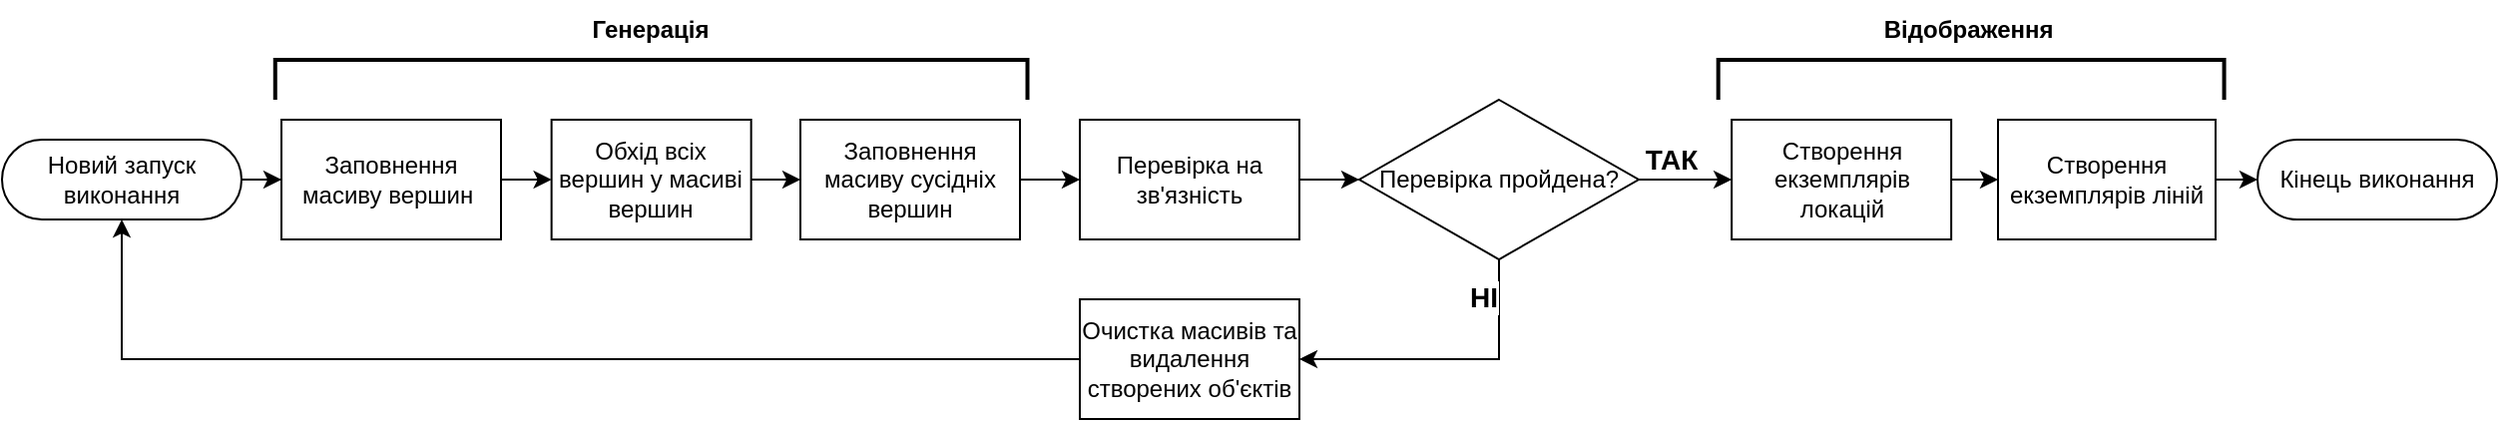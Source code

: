 <mxfile version="21.5.0" type="github" pages="2">
  <diagram id="s-qsPdU9FnbwddISXx5q" name="робота програми">
    <mxGraphModel dx="794" dy="732" grid="1" gridSize="10" guides="1" tooltips="1" connect="1" arrows="1" fold="1" page="1" pageScale="1" pageWidth="827" pageHeight="1169" math="0" shadow="0">
      <root>
        <mxCell id="0" />
        <mxCell id="1" parent="0" />
        <mxCell id="RIyzt7g8l9J-Lm5sSCOb-15" style="edgeStyle=orthogonalEdgeStyle;rounded=0;orthogonalLoop=1;jettySize=auto;html=1;" parent="1" source="RIyzt7g8l9J-Lm5sSCOb-1" target="RIyzt7g8l9J-Lm5sSCOb-2" edge="1">
          <mxGeometry relative="1" as="geometry" />
        </mxCell>
        <mxCell id="RIyzt7g8l9J-Lm5sSCOb-1" value="Заповнення масиву вершин&amp;nbsp;" style="rounded=0;whiteSpace=wrap;html=1;" parent="1" vertex="1">
          <mxGeometry x="140" y="270" width="110" height="60" as="geometry" />
        </mxCell>
        <mxCell id="RIyzt7g8l9J-Lm5sSCOb-16" style="edgeStyle=orthogonalEdgeStyle;rounded=0;orthogonalLoop=1;jettySize=auto;html=1;" parent="1" source="RIyzt7g8l9J-Lm5sSCOb-2" target="RIyzt7g8l9J-Lm5sSCOb-6" edge="1">
          <mxGeometry relative="1" as="geometry" />
        </mxCell>
        <mxCell id="RIyzt7g8l9J-Lm5sSCOb-2" value="Обхід всіх вершин у масиві вершин" style="rounded=0;whiteSpace=wrap;html=1;" parent="1" vertex="1">
          <mxGeometry x="275.32" y="270" width="100" height="60" as="geometry" />
        </mxCell>
        <mxCell id="RIyzt7g8l9J-Lm5sSCOb-12" style="edgeStyle=orthogonalEdgeStyle;rounded=0;orthogonalLoop=1;jettySize=auto;html=1;" parent="1" source="RIyzt7g8l9J-Lm5sSCOb-3" target="RIyzt7g8l9J-Lm5sSCOb-1" edge="1">
          <mxGeometry relative="1" as="geometry" />
        </mxCell>
        <mxCell id="RIyzt7g8l9J-Lm5sSCOb-3" value="Новий запуск виконання" style="rounded=1;whiteSpace=wrap;html=1;arcSize=50;" parent="1" vertex="1">
          <mxGeometry y="280" width="120" height="40" as="geometry" />
        </mxCell>
        <mxCell id="RIyzt7g8l9J-Lm5sSCOb-4" value="Кінець виконання" style="rounded=1;whiteSpace=wrap;html=1;arcSize=50;" parent="1" vertex="1">
          <mxGeometry x="1130" y="280" width="120" height="40" as="geometry" />
        </mxCell>
        <mxCell id="RIyzt7g8l9J-Lm5sSCOb-17" style="edgeStyle=orthogonalEdgeStyle;rounded=0;orthogonalLoop=1;jettySize=auto;html=1;" parent="1" source="RIyzt7g8l9J-Lm5sSCOb-6" target="RIyzt7g8l9J-Lm5sSCOb-8" edge="1">
          <mxGeometry relative="1" as="geometry" />
        </mxCell>
        <mxCell id="RIyzt7g8l9J-Lm5sSCOb-6" value="Заповнення масиву сусідніх вершин" style="rounded=0;whiteSpace=wrap;html=1;" parent="1" vertex="1">
          <mxGeometry x="400" y="270" width="110" height="60" as="geometry" />
        </mxCell>
        <mxCell id="RIyzt7g8l9J-Lm5sSCOb-21" value="НІ" style="edgeStyle=orthogonalEdgeStyle;rounded=0;orthogonalLoop=1;jettySize=auto;html=1;entryX=1;entryY=0.5;entryDx=0;entryDy=0;fontSize=14;fontStyle=1" parent="1" source="RIyzt7g8l9J-Lm5sSCOb-7" target="RIyzt7g8l9J-Lm5sSCOb-9" edge="1">
          <mxGeometry x="-0.747" y="-8" relative="1" as="geometry">
            <Array as="points">
              <mxPoint x="750" y="390" />
            </Array>
            <mxPoint as="offset" />
          </mxGeometry>
        </mxCell>
        <mxCell id="RIyzt7g8l9J-Lm5sSCOb-25" value="ТАК" style="edgeStyle=orthogonalEdgeStyle;rounded=0;orthogonalLoop=1;jettySize=auto;html=1;fontSize=14;fontStyle=1" parent="1" source="RIyzt7g8l9J-Lm5sSCOb-7" target="RIyzt7g8l9J-Lm5sSCOb-10" edge="1">
          <mxGeometry x="-0.333" y="10" relative="1" as="geometry">
            <mxPoint as="offset" />
          </mxGeometry>
        </mxCell>
        <mxCell id="RIyzt7g8l9J-Lm5sSCOb-7" value="Перевірка пройдена?" style="rhombus;whiteSpace=wrap;html=1;" parent="1" vertex="1">
          <mxGeometry x="680" y="260" width="140" height="80" as="geometry" />
        </mxCell>
        <mxCell id="RIyzt7g8l9J-Lm5sSCOb-18" style="edgeStyle=orthogonalEdgeStyle;rounded=0;orthogonalLoop=1;jettySize=auto;html=1;" parent="1" source="RIyzt7g8l9J-Lm5sSCOb-8" target="RIyzt7g8l9J-Lm5sSCOb-7" edge="1">
          <mxGeometry relative="1" as="geometry" />
        </mxCell>
        <mxCell id="RIyzt7g8l9J-Lm5sSCOb-8" value="Перевірка на зв&#39;язність" style="rounded=0;whiteSpace=wrap;html=1;" parent="1" vertex="1">
          <mxGeometry x="540" y="270" width="110" height="60" as="geometry" />
        </mxCell>
        <mxCell id="RIyzt7g8l9J-Lm5sSCOb-22" style="edgeStyle=orthogonalEdgeStyle;rounded=0;orthogonalLoop=1;jettySize=auto;html=1;entryX=0.5;entryY=1;entryDx=0;entryDy=0;" parent="1" source="RIyzt7g8l9J-Lm5sSCOb-9" target="RIyzt7g8l9J-Lm5sSCOb-3" edge="1">
          <mxGeometry relative="1" as="geometry" />
        </mxCell>
        <mxCell id="RIyzt7g8l9J-Lm5sSCOb-9" value="Очистка масивів та видалення створених об&#39;єктів" style="rounded=0;whiteSpace=wrap;html=1;" parent="1" vertex="1">
          <mxGeometry x="540" y="360" width="110" height="60" as="geometry" />
        </mxCell>
        <mxCell id="RIyzt7g8l9J-Lm5sSCOb-19" style="edgeStyle=orthogonalEdgeStyle;rounded=0;orthogonalLoop=1;jettySize=auto;html=1;" parent="1" source="RIyzt7g8l9J-Lm5sSCOb-10" target="RIyzt7g8l9J-Lm5sSCOb-11" edge="1">
          <mxGeometry relative="1" as="geometry" />
        </mxCell>
        <mxCell id="RIyzt7g8l9J-Lm5sSCOb-10" value="Створення екземплярів локацій" style="rounded=0;whiteSpace=wrap;html=1;" parent="1" vertex="1">
          <mxGeometry x="866.57" y="270" width="110" height="60" as="geometry" />
        </mxCell>
        <mxCell id="RIyzt7g8l9J-Lm5sSCOb-24" style="edgeStyle=orthogonalEdgeStyle;rounded=0;orthogonalLoop=1;jettySize=auto;html=1;" parent="1" source="RIyzt7g8l9J-Lm5sSCOb-11" target="RIyzt7g8l9J-Lm5sSCOb-4" edge="1">
          <mxGeometry relative="1" as="geometry" />
        </mxCell>
        <mxCell id="RIyzt7g8l9J-Lm5sSCOb-11" value="Створення екземплярів ліній" style="rounded=0;whiteSpace=wrap;html=1;" parent="1" vertex="1">
          <mxGeometry x="1000" y="270" width="109" height="60" as="geometry" />
        </mxCell>
        <mxCell id="mS_MOM8T4ZVNqUnRQVEs-1" value="" style="strokeWidth=2;html=1;shape=mxgraph.flowchart.annotation_1;align=left;pointerEvents=1;rotation=90;" vertex="1" parent="1">
          <mxGeometry x="315.32" y="61.57" width="20" height="376.87" as="geometry" />
        </mxCell>
        <mxCell id="mS_MOM8T4ZVNqUnRQVEs-2" value="" style="strokeWidth=2;html=1;shape=mxgraph.flowchart.annotation_1;align=left;pointerEvents=1;rotation=90;" vertex="1" parent="1">
          <mxGeometry x="976.57" y="123.28" width="20" height="253.44" as="geometry" />
        </mxCell>
        <mxCell id="mS_MOM8T4ZVNqUnRQVEs-5" value="&lt;b&gt;Відображення&amp;nbsp;&lt;/b&gt;" style="text;html=1;strokeColor=none;fillColor=none;align=center;verticalAlign=middle;whiteSpace=wrap;rounded=0;" vertex="1" parent="1">
          <mxGeometry x="956.57" y="210" width="60" height="30" as="geometry" />
        </mxCell>
        <mxCell id="mS_MOM8T4ZVNqUnRQVEs-6" value="&lt;b&gt;Генерація&lt;/b&gt;" style="text;html=1;strokeColor=none;fillColor=none;align=center;verticalAlign=middle;whiteSpace=wrap;rounded=0;" vertex="1" parent="1">
          <mxGeometry x="295.32" y="210" width="60" height="30" as="geometry" />
        </mxCell>
      </root>
    </mxGraphModel>
  </diagram>
  <diagram id="tJfKulr2pWgdD8WuUiBn" name="алгоритм генерації">
    <mxGraphModel dx="794" dy="732" grid="1" gridSize="10" guides="1" tooltips="1" connect="1" arrows="1" fold="1" page="1" pageScale="1" pageWidth="827" pageHeight="1169" math="0" shadow="0">
      <root>
        <mxCell id="0" />
        <mxCell id="1" parent="0" />
      </root>
    </mxGraphModel>
  </diagram>
</mxfile>
